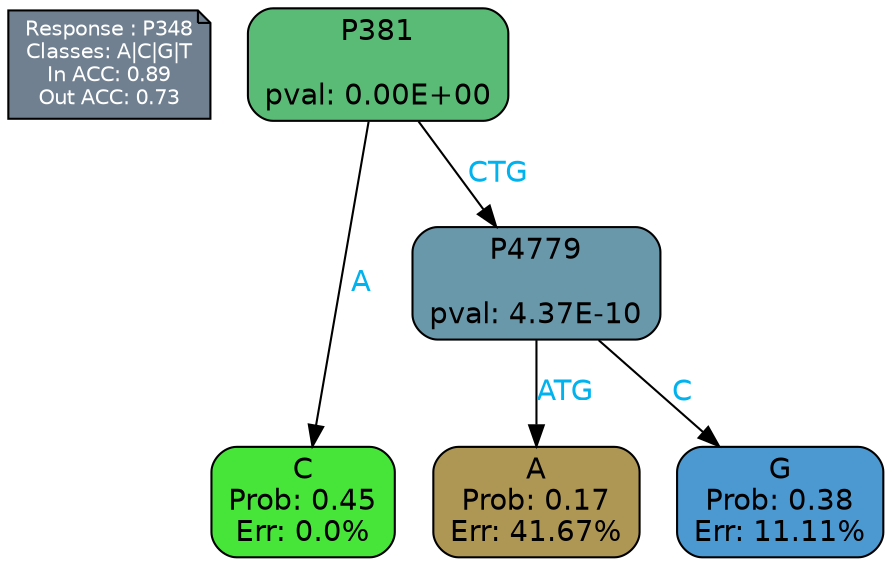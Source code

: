 digraph Tree {
node [shape=box, style="filled, rounded", color="black", fontname=helvetica] ;
graph [ranksep=equally, splines=polylines, bgcolor=transparent, dpi=600] ;
edge [fontname=helvetica] ;
LEGEND [label="Response : P348
Classes: A|C|G|T
In ACC: 0.89
Out ACC: 0.73
",shape=note,align=left,style=filled,fillcolor="slategray",fontcolor="white",fontsize=10];1 [label="P381

pval: 0.00E+00", fillcolor="#5abb77"] ;
2 [label="C
Prob: 0.45
Err: 0.0%", fillcolor="#47e539"] ;
3 [label="P4779

pval: 4.37E-10", fillcolor="#6a98ab"] ;
4 [label="A
Prob: 0.17
Err: 41.67%", fillcolor="#ae9655"] ;
5 [label="G
Prob: 0.38
Err: 11.11%", fillcolor="#4c99d1"] ;
1 -> 2 [label="A",fontcolor=deepskyblue2] ;
1 -> 3 [label="CTG",fontcolor=deepskyblue2] ;
3 -> 4 [label="ATG",fontcolor=deepskyblue2] ;
3 -> 5 [label="C",fontcolor=deepskyblue2] ;
{rank = same; 2;4;5;}{rank = same; LEGEND;1;}}